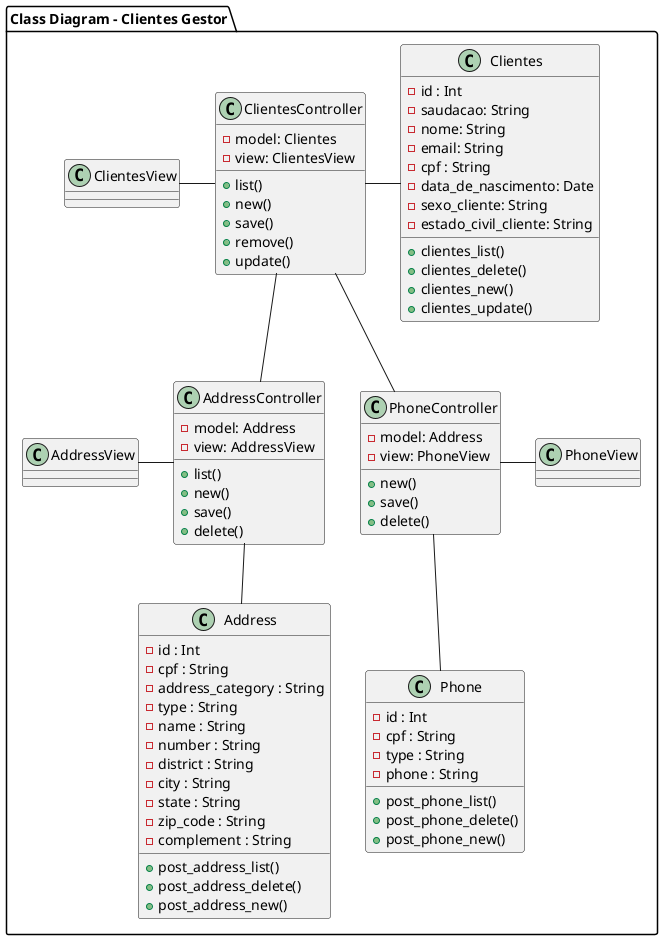 @startuml Class Diagram

package "Class Diagram - Clientes Gestor" {

ClientesController -left- ClientesView
ClientesController -right- Clientes
ClientesController -- AddressController
ClientesController -- PhoneController

AddressController -left- AddressView
AddressController -- Address

PhoneController -right- PhoneView
PhoneController -- Phone

class ClientesController {
    -model: Clientes
    -view: ClientesView
    +list()
    +new()
    +save()
    +remove()
    +update()
}

class Clientes {
    -id : Int
    -saudacao: String
    -nome: String
    -email: String
    -cpf : String
    -data_de_nascimento: Date
    -sexo_cliente: String
    -estado_civil_cliente: String
    +clientes_list()
    +clientes_delete()
    +clientes_new()
    +clientes_update()
}

class AddressController {
    -model: Address
    -view: AddressView
    +list()
    +new()
    +save()
    +delete()
}

class PhoneController {
    -model: Address
    -view: PhoneView
    +new()
    +save()
    +delete()
}

class Address {
    -id : Int
    -cpf : String
    -address_category : String
    -type : String
    -name : String
    -number : String
    -district : String
    -city : String
    -state : String
    -zip_code : String
    -complement : String
    +post_address_list()
    +post_address_delete()
    +post_address_new()
}

class Phone {
    -id : Int
    -cpf : String
    -type : String
    -phone : String
    +post_phone_list()
    +post_phone_delete()
    +post_phone_new()
}

class AddressView {
}

@enduml